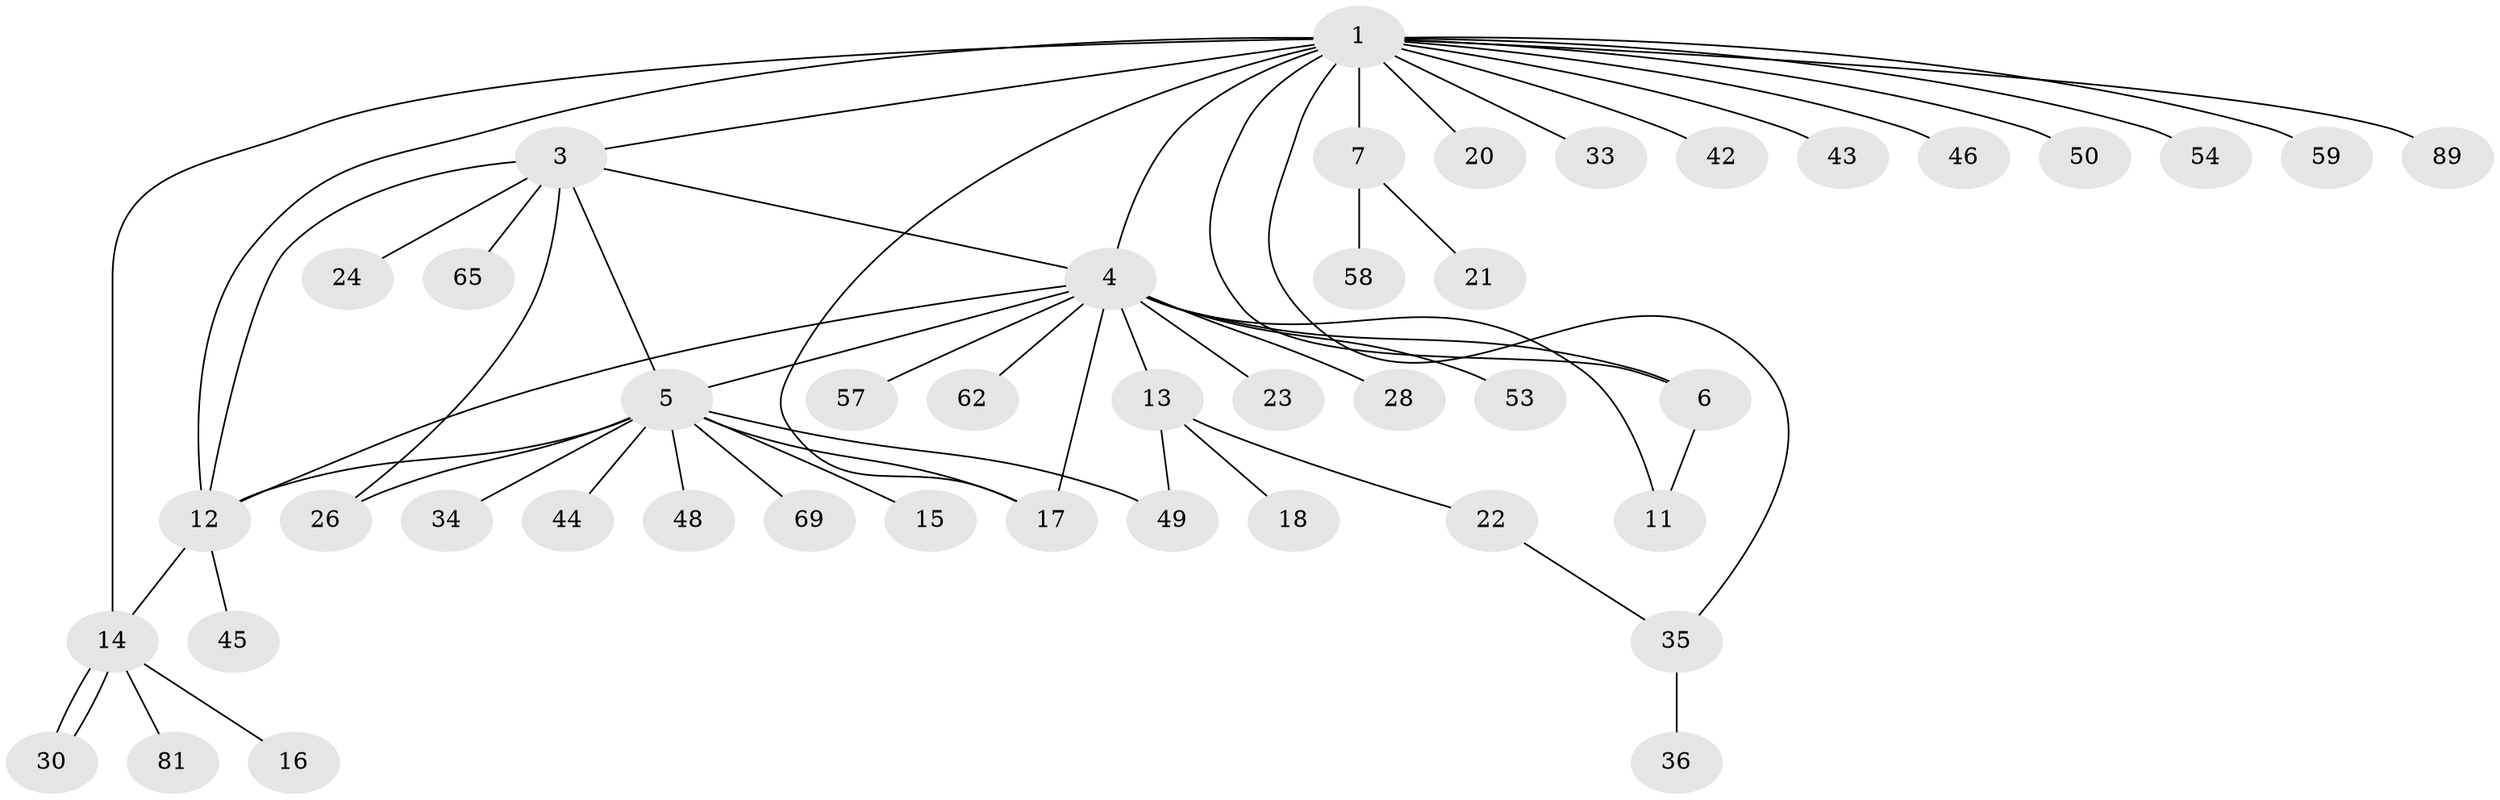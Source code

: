 // original degree distribution, {8: 0.011235955056179775, 9: 0.033707865168539325, 12: 0.011235955056179775, 3: 0.12359550561797752, 10: 0.011235955056179775, 2: 0.19101123595505617, 4: 0.0898876404494382, 6: 0.011235955056179775, 1: 0.4943820224719101, 5: 0.011235955056179775, 7: 0.011235955056179775}
// Generated by graph-tools (version 1.1) at 2025/14/03/09/25 04:14:25]
// undirected, 44 vertices, 57 edges
graph export_dot {
graph [start="1"]
  node [color=gray90,style=filled];
  1 [super="+2+8"];
  3;
  4 [super="+9"];
  5 [super="+25"];
  6;
  7 [super="+19+80"];
  11 [super="+85"];
  12 [super="+32+63+37"];
  13;
  14;
  15;
  16;
  17;
  18;
  20;
  21;
  22;
  23 [super="+75"];
  24;
  26 [super="+55+31+41"];
  28;
  30;
  33;
  34;
  35 [super="+40+52+39+66+87"];
  36;
  42;
  43;
  44;
  45;
  46;
  48;
  49;
  50;
  53 [super="+56"];
  54 [super="+73+82"];
  57;
  58;
  59 [super="+76"];
  62 [super="+79"];
  65;
  69;
  81;
  89;
  1 -- 3 [weight=2];
  1 -- 20;
  1 -- 50;
  1 -- 54;
  1 -- 59;
  1 -- 89;
  1 -- 33;
  1 -- 6;
  1 -- 7;
  1 -- 42;
  1 -- 43;
  1 -- 12;
  1 -- 46;
  1 -- 17;
  1 -- 4 [weight=2];
  1 -- 14;
  1 -- 35;
  3 -- 4;
  3 -- 5;
  3 -- 24;
  3 -- 26;
  3 -- 65;
  3 -- 12 [weight=2];
  4 -- 6;
  4 -- 17;
  4 -- 28;
  4 -- 57;
  4 -- 62;
  4 -- 11;
  4 -- 5 [weight=2];
  4 -- 53;
  4 -- 23 [weight=2];
  4 -- 12;
  4 -- 13;
  5 -- 12;
  5 -- 15 [weight=2];
  5 -- 34;
  5 -- 44;
  5 -- 48;
  5 -- 69;
  5 -- 26;
  5 -- 17;
  5 -- 49;
  6 -- 11;
  7 -- 58;
  7 -- 21;
  12 -- 45;
  12 -- 14;
  13 -- 18;
  13 -- 22;
  13 -- 49;
  14 -- 16;
  14 -- 30;
  14 -- 30;
  14 -- 81;
  22 -- 35;
  35 -- 36;
}
